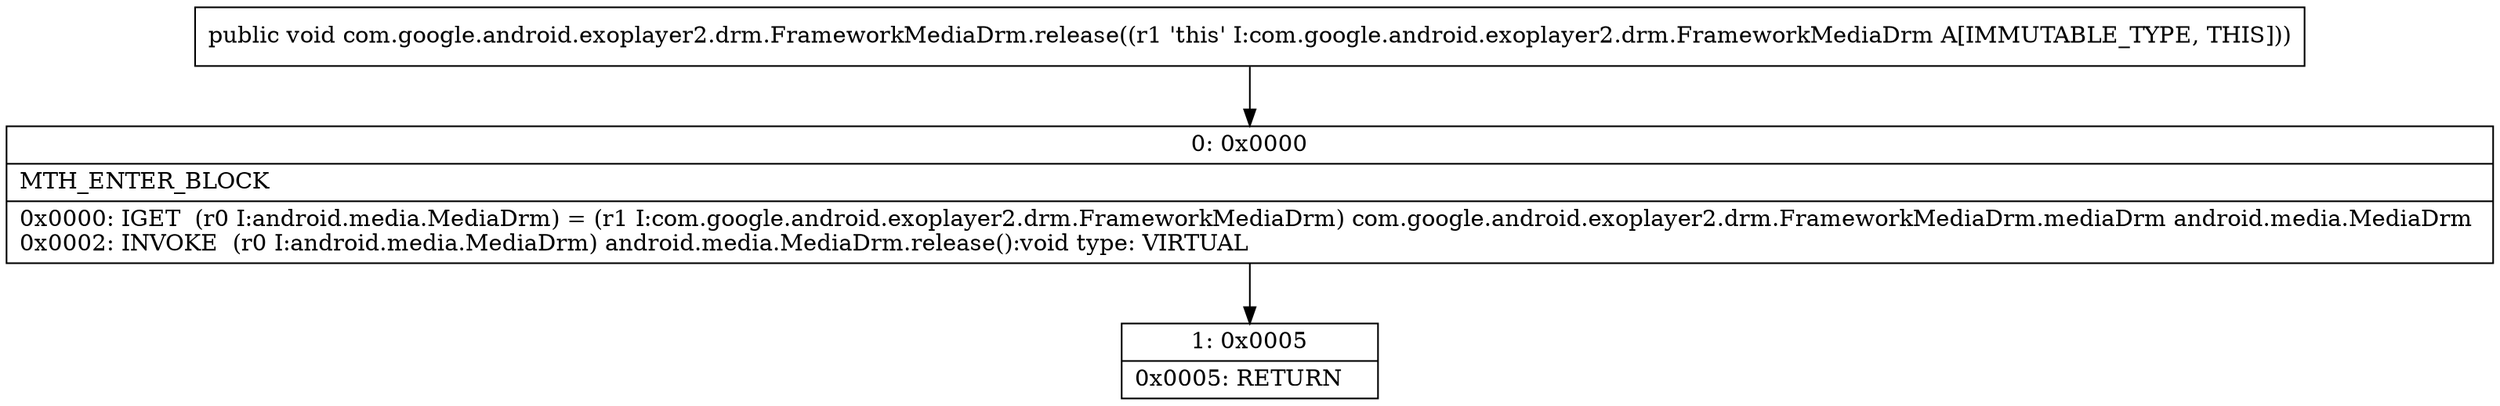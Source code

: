 digraph "CFG forcom.google.android.exoplayer2.drm.FrameworkMediaDrm.release()V" {
Node_0 [shape=record,label="{0\:\ 0x0000|MTH_ENTER_BLOCK\l|0x0000: IGET  (r0 I:android.media.MediaDrm) = (r1 I:com.google.android.exoplayer2.drm.FrameworkMediaDrm) com.google.android.exoplayer2.drm.FrameworkMediaDrm.mediaDrm android.media.MediaDrm \l0x0002: INVOKE  (r0 I:android.media.MediaDrm) android.media.MediaDrm.release():void type: VIRTUAL \l}"];
Node_1 [shape=record,label="{1\:\ 0x0005|0x0005: RETURN   \l}"];
MethodNode[shape=record,label="{public void com.google.android.exoplayer2.drm.FrameworkMediaDrm.release((r1 'this' I:com.google.android.exoplayer2.drm.FrameworkMediaDrm A[IMMUTABLE_TYPE, THIS])) }"];
MethodNode -> Node_0;
Node_0 -> Node_1;
}

